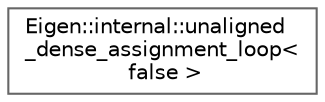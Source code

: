 digraph "类继承关系图"
{
 // LATEX_PDF_SIZE
  bgcolor="transparent";
  edge [fontname=Helvetica,fontsize=10,labelfontname=Helvetica,labelfontsize=10];
  node [fontname=Helvetica,fontsize=10,shape=box,height=0.2,width=0.4];
  rankdir="LR";
  Node0 [id="Node000000",label="Eigen::internal::unaligned\l_dense_assignment_loop\<\l false \>",height=0.2,width=0.4,color="grey40", fillcolor="white", style="filled",URL="$struct_eigen_1_1internal_1_1unaligned__dense__assignment__loop_3_01false_01_4.html",tooltip=" "];
}
